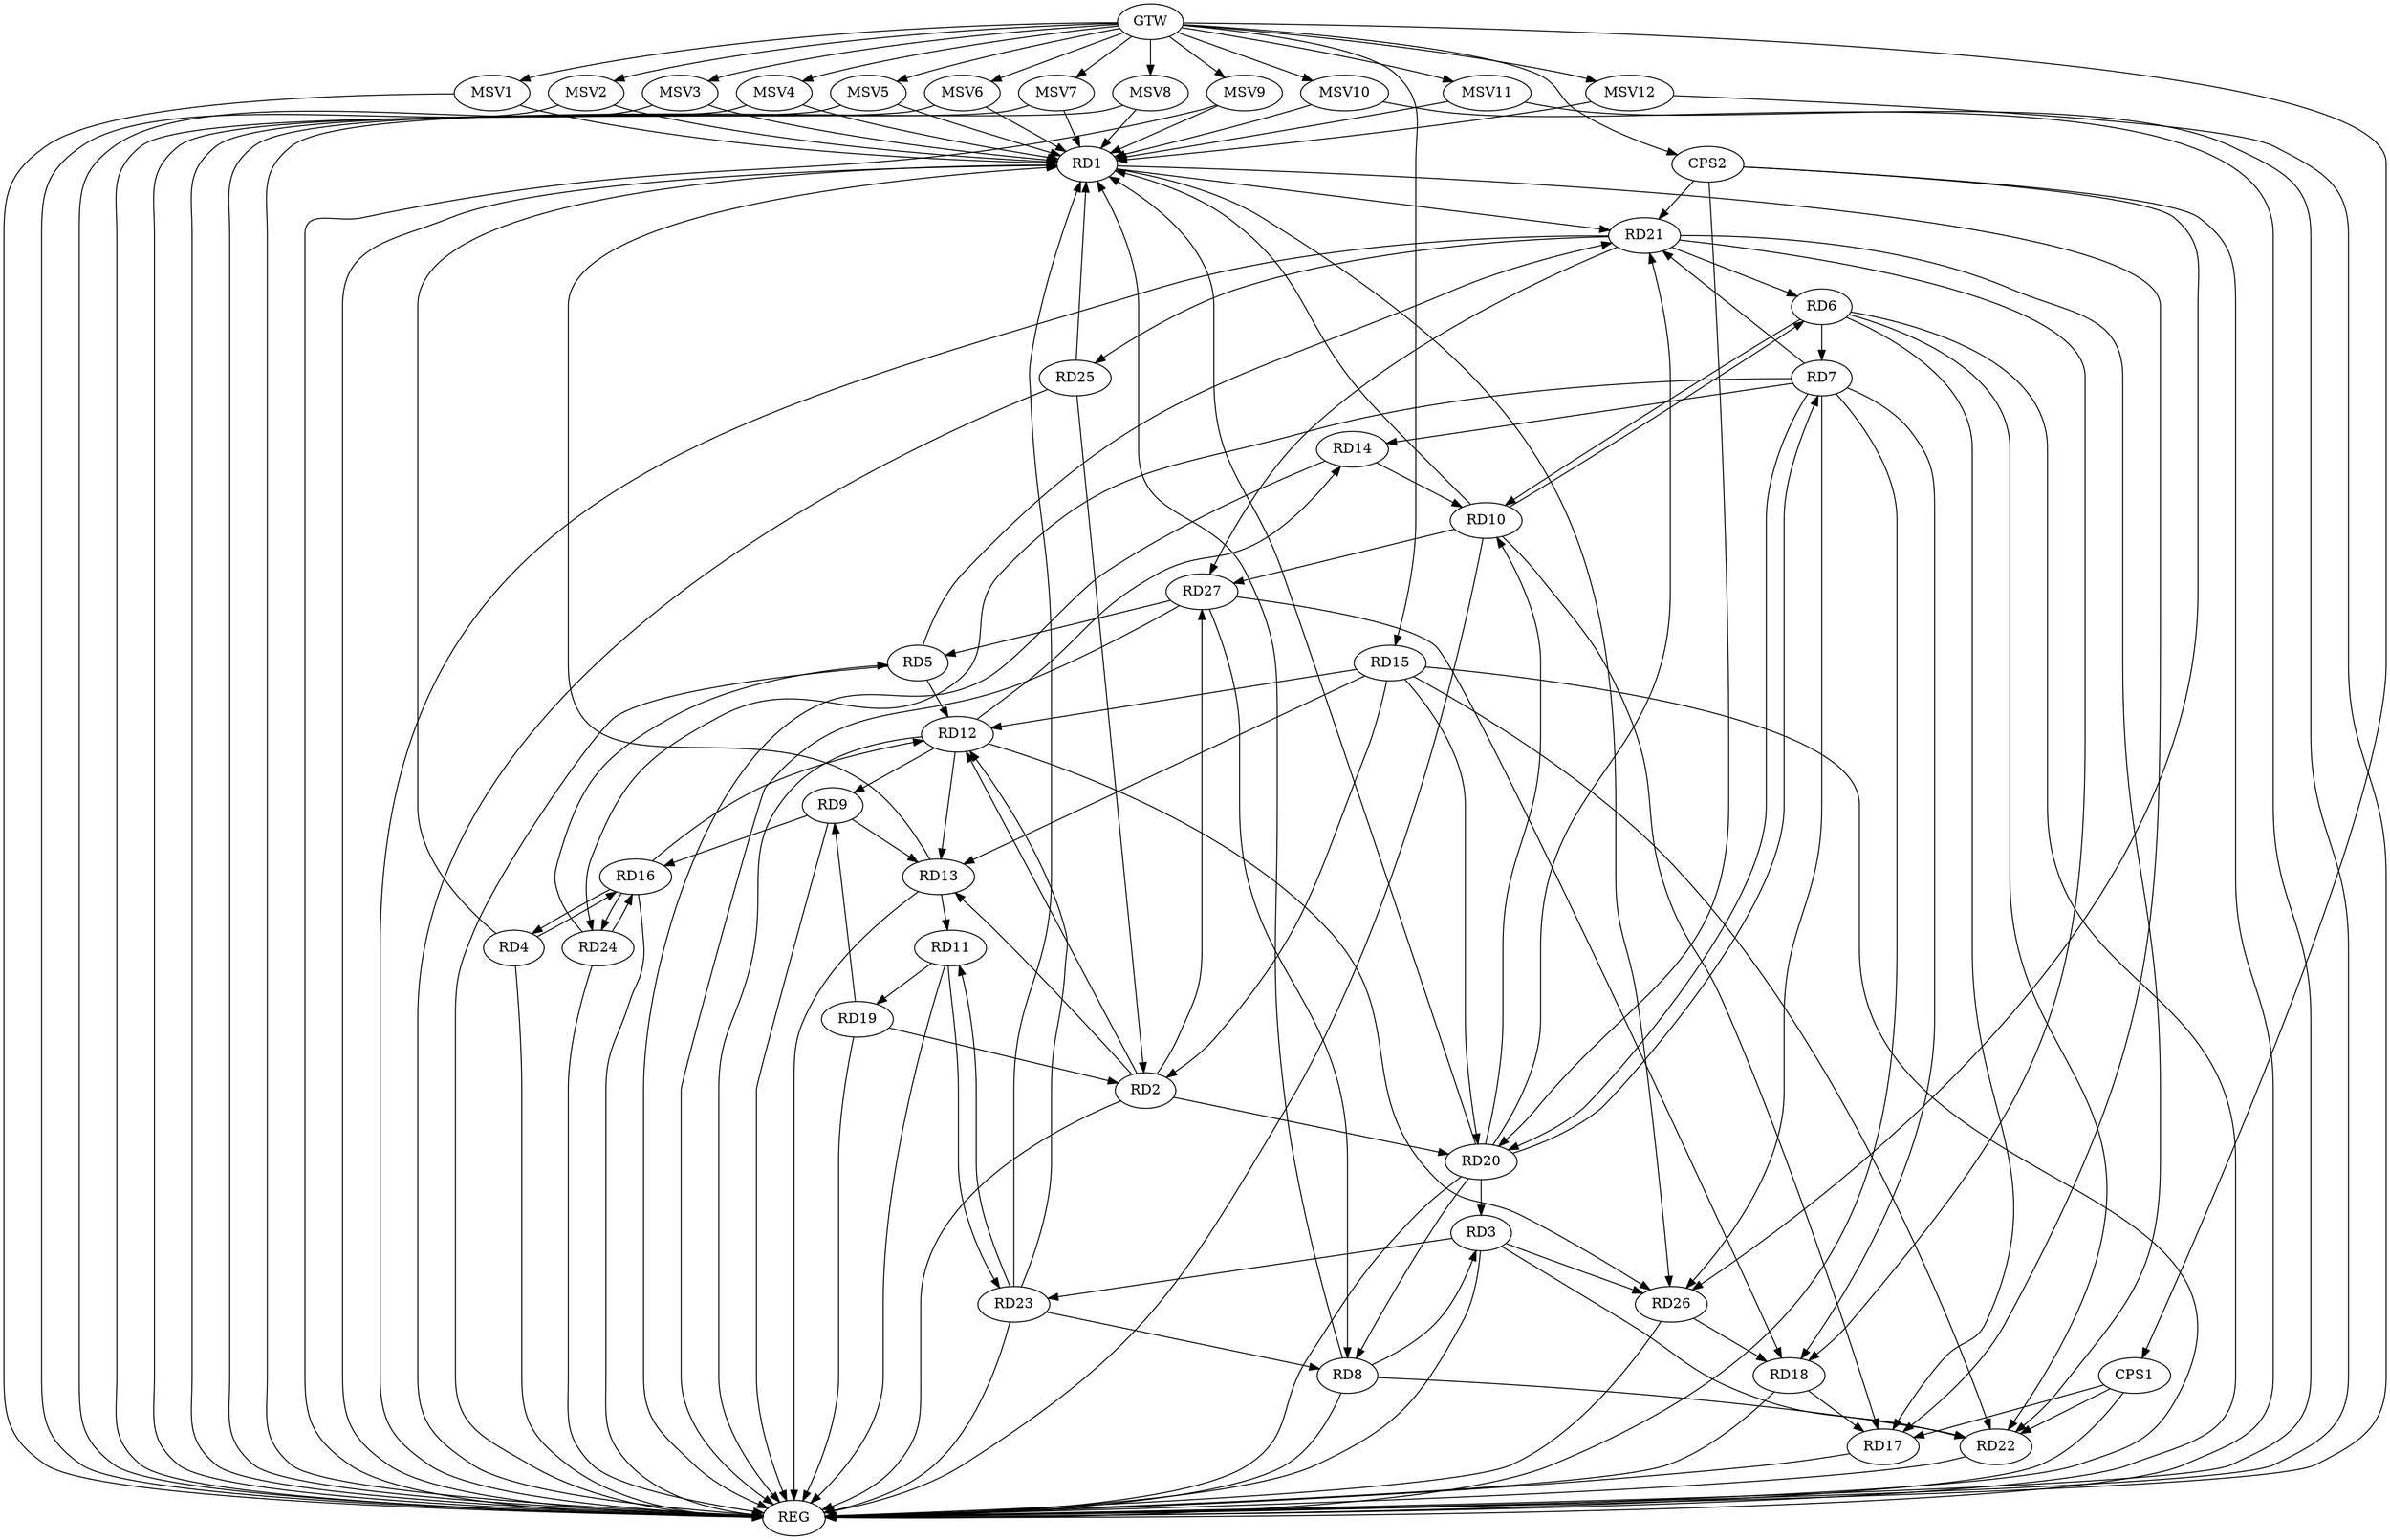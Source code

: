 strict digraph G {
  RD1 [ label="RD1" ];
  RD2 [ label="RD2" ];
  RD3 [ label="RD3" ];
  RD4 [ label="RD4" ];
  RD5 [ label="RD5" ];
  RD6 [ label="RD6" ];
  RD7 [ label="RD7" ];
  RD8 [ label="RD8" ];
  RD9 [ label="RD9" ];
  RD10 [ label="RD10" ];
  RD11 [ label="RD11" ];
  RD12 [ label="RD12" ];
  RD13 [ label="RD13" ];
  RD14 [ label="RD14" ];
  RD15 [ label="RD15" ];
  RD16 [ label="RD16" ];
  RD17 [ label="RD17" ];
  RD18 [ label="RD18" ];
  RD19 [ label="RD19" ];
  RD20 [ label="RD20" ];
  RD21 [ label="RD21" ];
  RD22 [ label="RD22" ];
  RD23 [ label="RD23" ];
  RD24 [ label="RD24" ];
  RD25 [ label="RD25" ];
  RD26 [ label="RD26" ];
  RD27 [ label="RD27" ];
  CPS1 [ label="CPS1" ];
  CPS2 [ label="CPS2" ];
  GTW [ label="GTW" ];
  REG [ label="REG" ];
  MSV1 [ label="MSV1" ];
  MSV2 [ label="MSV2" ];
  MSV3 [ label="MSV3" ];
  MSV4 [ label="MSV4" ];
  MSV5 [ label="MSV5" ];
  MSV6 [ label="MSV6" ];
  MSV7 [ label="MSV7" ];
  MSV8 [ label="MSV8" ];
  MSV9 [ label="MSV9" ];
  MSV10 [ label="MSV10" ];
  MSV11 [ label="MSV11" ];
  MSV12 [ label="MSV12" ];
  RD4 -> RD1;
  RD8 -> RD1;
  RD10 -> RD1;
  RD13 -> RD1;
  RD1 -> RD17;
  RD20 -> RD1;
  RD1 -> RD21;
  RD23 -> RD1;
  RD25 -> RD1;
  RD1 -> RD26;
  RD2 -> RD12;
  RD2 -> RD13;
  RD15 -> RD2;
  RD19 -> RD2;
  RD2 -> RD20;
  RD25 -> RD2;
  RD2 -> RD27;
  RD8 -> RD3;
  RD20 -> RD3;
  RD3 -> RD22;
  RD3 -> RD23;
  RD3 -> RD26;
  RD4 -> RD16;
  RD16 -> RD4;
  RD5 -> RD12;
  RD5 -> RD21;
  RD24 -> RD5;
  RD27 -> RD5;
  RD6 -> RD7;
  RD6 -> RD10;
  RD10 -> RD6;
  RD6 -> RD17;
  RD21 -> RD6;
  RD6 -> RD22;
  RD7 -> RD14;
  RD7 -> RD18;
  RD7 -> RD20;
  RD20 -> RD7;
  RD7 -> RD21;
  RD7 -> RD24;
  RD7 -> RD26;
  RD20 -> RD8;
  RD8 -> RD22;
  RD23 -> RD8;
  RD27 -> RD8;
  RD12 -> RD9;
  RD9 -> RD13;
  RD9 -> RD16;
  RD19 -> RD9;
  RD14 -> RD10;
  RD10 -> RD17;
  RD20 -> RD10;
  RD10 -> RD27;
  RD13 -> RD11;
  RD11 -> RD19;
  RD11 -> RD23;
  RD23 -> RD11;
  RD12 -> RD13;
  RD12 -> RD14;
  RD15 -> RD12;
  RD16 -> RD12;
  RD23 -> RD12;
  RD12 -> RD26;
  RD15 -> RD13;
  RD15 -> RD20;
  RD15 -> RD22;
  RD16 -> RD24;
  RD24 -> RD16;
  RD18 -> RD17;
  RD21 -> RD18;
  RD26 -> RD18;
  RD27 -> RD18;
  RD20 -> RD21;
  RD21 -> RD22;
  RD21 -> RD25;
  RD21 -> RD27;
  CPS1 -> RD17;
  CPS1 -> RD22;
  CPS2 -> RD21;
  CPS2 -> RD20;
  CPS2 -> RD26;
  GTW -> RD15;
  GTW -> CPS1;
  GTW -> CPS2;
  RD1 -> REG;
  RD2 -> REG;
  RD3 -> REG;
  RD4 -> REG;
  RD5 -> REG;
  RD6 -> REG;
  RD7 -> REG;
  RD8 -> REG;
  RD9 -> REG;
  RD10 -> REG;
  RD11 -> REG;
  RD12 -> REG;
  RD13 -> REG;
  RD14 -> REG;
  RD15 -> REG;
  RD16 -> REG;
  RD17 -> REG;
  RD18 -> REG;
  RD19 -> REG;
  RD20 -> REG;
  RD21 -> REG;
  RD22 -> REG;
  RD23 -> REG;
  RD24 -> REG;
  RD25 -> REG;
  RD26 -> REG;
  RD27 -> REG;
  CPS1 -> REG;
  CPS2 -> REG;
  MSV1 -> RD1;
  GTW -> MSV1;
  MSV1 -> REG;
  MSV2 -> RD1;
  GTW -> MSV2;
  MSV2 -> REG;
  MSV3 -> RD1;
  MSV4 -> RD1;
  GTW -> MSV3;
  MSV3 -> REG;
  GTW -> MSV4;
  MSV4 -> REG;
  MSV5 -> RD1;
  GTW -> MSV5;
  MSV5 -> REG;
  MSV6 -> RD1;
  MSV7 -> RD1;
  GTW -> MSV6;
  MSV6 -> REG;
  GTW -> MSV7;
  MSV7 -> REG;
  MSV8 -> RD1;
  GTW -> MSV8;
  MSV8 -> REG;
  MSV9 -> RD1;
  GTW -> MSV9;
  MSV9 -> REG;
  MSV10 -> RD1;
  GTW -> MSV10;
  MSV10 -> REG;
  MSV11 -> RD1;
  MSV12 -> RD1;
  GTW -> MSV11;
  MSV11 -> REG;
  GTW -> MSV12;
  MSV12 -> REG;
}
